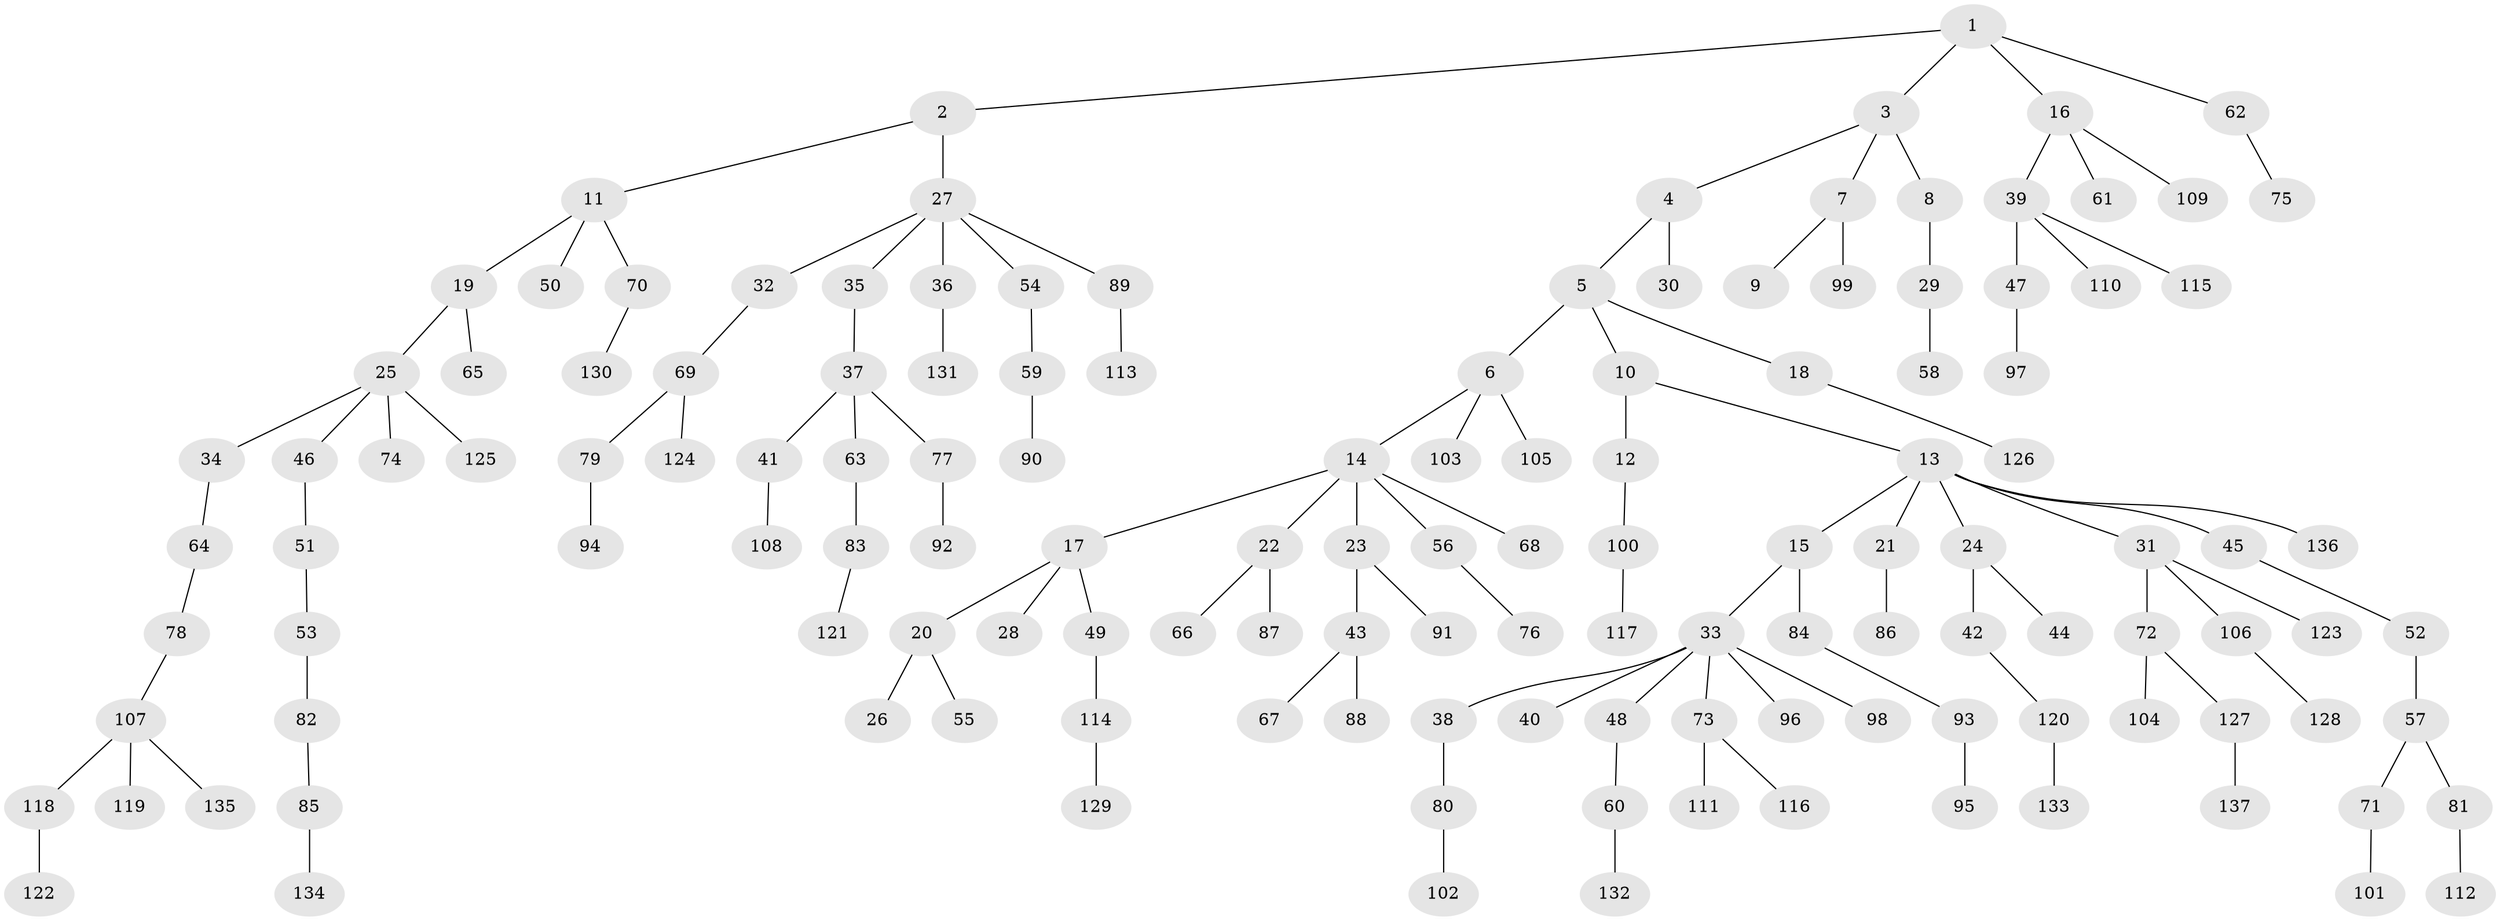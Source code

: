 // Generated by graph-tools (version 1.1) at 2025/26/03/09/25 03:26:24]
// undirected, 137 vertices, 136 edges
graph export_dot {
graph [start="1"]
  node [color=gray90,style=filled];
  1;
  2;
  3;
  4;
  5;
  6;
  7;
  8;
  9;
  10;
  11;
  12;
  13;
  14;
  15;
  16;
  17;
  18;
  19;
  20;
  21;
  22;
  23;
  24;
  25;
  26;
  27;
  28;
  29;
  30;
  31;
  32;
  33;
  34;
  35;
  36;
  37;
  38;
  39;
  40;
  41;
  42;
  43;
  44;
  45;
  46;
  47;
  48;
  49;
  50;
  51;
  52;
  53;
  54;
  55;
  56;
  57;
  58;
  59;
  60;
  61;
  62;
  63;
  64;
  65;
  66;
  67;
  68;
  69;
  70;
  71;
  72;
  73;
  74;
  75;
  76;
  77;
  78;
  79;
  80;
  81;
  82;
  83;
  84;
  85;
  86;
  87;
  88;
  89;
  90;
  91;
  92;
  93;
  94;
  95;
  96;
  97;
  98;
  99;
  100;
  101;
  102;
  103;
  104;
  105;
  106;
  107;
  108;
  109;
  110;
  111;
  112;
  113;
  114;
  115;
  116;
  117;
  118;
  119;
  120;
  121;
  122;
  123;
  124;
  125;
  126;
  127;
  128;
  129;
  130;
  131;
  132;
  133;
  134;
  135;
  136;
  137;
  1 -- 2;
  1 -- 3;
  1 -- 16;
  1 -- 62;
  2 -- 11;
  2 -- 27;
  3 -- 4;
  3 -- 7;
  3 -- 8;
  4 -- 5;
  4 -- 30;
  5 -- 6;
  5 -- 10;
  5 -- 18;
  6 -- 14;
  6 -- 103;
  6 -- 105;
  7 -- 9;
  7 -- 99;
  8 -- 29;
  10 -- 12;
  10 -- 13;
  11 -- 19;
  11 -- 50;
  11 -- 70;
  12 -- 100;
  13 -- 15;
  13 -- 21;
  13 -- 24;
  13 -- 31;
  13 -- 45;
  13 -- 136;
  14 -- 17;
  14 -- 22;
  14 -- 23;
  14 -- 56;
  14 -- 68;
  15 -- 33;
  15 -- 84;
  16 -- 39;
  16 -- 61;
  16 -- 109;
  17 -- 20;
  17 -- 28;
  17 -- 49;
  18 -- 126;
  19 -- 25;
  19 -- 65;
  20 -- 26;
  20 -- 55;
  21 -- 86;
  22 -- 66;
  22 -- 87;
  23 -- 43;
  23 -- 91;
  24 -- 42;
  24 -- 44;
  25 -- 34;
  25 -- 46;
  25 -- 74;
  25 -- 125;
  27 -- 32;
  27 -- 35;
  27 -- 36;
  27 -- 54;
  27 -- 89;
  29 -- 58;
  31 -- 72;
  31 -- 106;
  31 -- 123;
  32 -- 69;
  33 -- 38;
  33 -- 40;
  33 -- 48;
  33 -- 73;
  33 -- 96;
  33 -- 98;
  34 -- 64;
  35 -- 37;
  36 -- 131;
  37 -- 41;
  37 -- 63;
  37 -- 77;
  38 -- 80;
  39 -- 47;
  39 -- 110;
  39 -- 115;
  41 -- 108;
  42 -- 120;
  43 -- 67;
  43 -- 88;
  45 -- 52;
  46 -- 51;
  47 -- 97;
  48 -- 60;
  49 -- 114;
  51 -- 53;
  52 -- 57;
  53 -- 82;
  54 -- 59;
  56 -- 76;
  57 -- 71;
  57 -- 81;
  59 -- 90;
  60 -- 132;
  62 -- 75;
  63 -- 83;
  64 -- 78;
  69 -- 79;
  69 -- 124;
  70 -- 130;
  71 -- 101;
  72 -- 104;
  72 -- 127;
  73 -- 111;
  73 -- 116;
  77 -- 92;
  78 -- 107;
  79 -- 94;
  80 -- 102;
  81 -- 112;
  82 -- 85;
  83 -- 121;
  84 -- 93;
  85 -- 134;
  89 -- 113;
  93 -- 95;
  100 -- 117;
  106 -- 128;
  107 -- 118;
  107 -- 119;
  107 -- 135;
  114 -- 129;
  118 -- 122;
  120 -- 133;
  127 -- 137;
}
